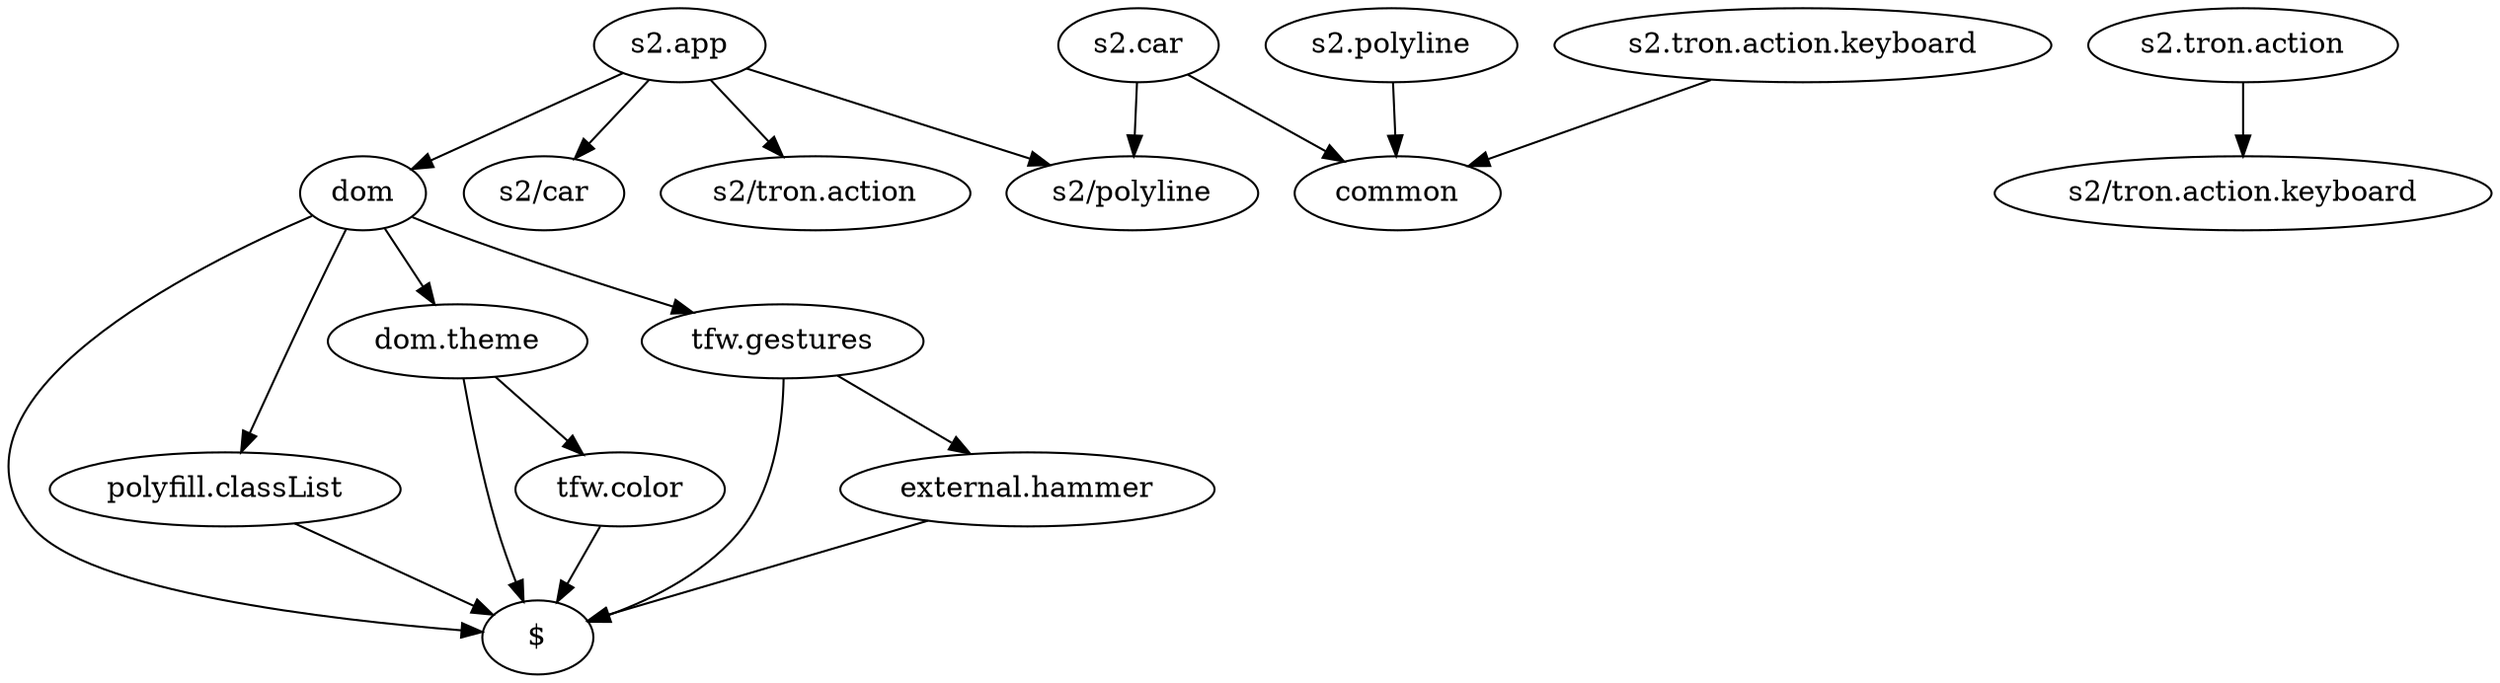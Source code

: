 digraph dependencies {
    "s2.app" -> "dom"

    "s2.app" -> "s2/car"

    "s2.app" -> "s2/tron.action"

    "s2.app" -> "s2/polyline"
    "s2.polyline" -> "common"
    "s2.tron.action" -> "s2/tron.action.keyboard"
    "s2.tron.action.keyboard" -> "common"
    "s2.car" -> "s2/polyline"

    "s2.car" -> "common"
    "dom" -> "$"

    "dom" -> "polyfill.classList"

    "dom" -> "dom.theme"

    "dom" -> "tfw.gestures"
    "tfw.gestures" -> "$"

    "tfw.gestures" -> "external.hammer"
    "external.hammer" -> "$"
    "dom.theme" -> "$"

    "dom.theme" -> "tfw.color"
    "tfw.color" -> "$"
    "polyfill.classList" -> "$"

}